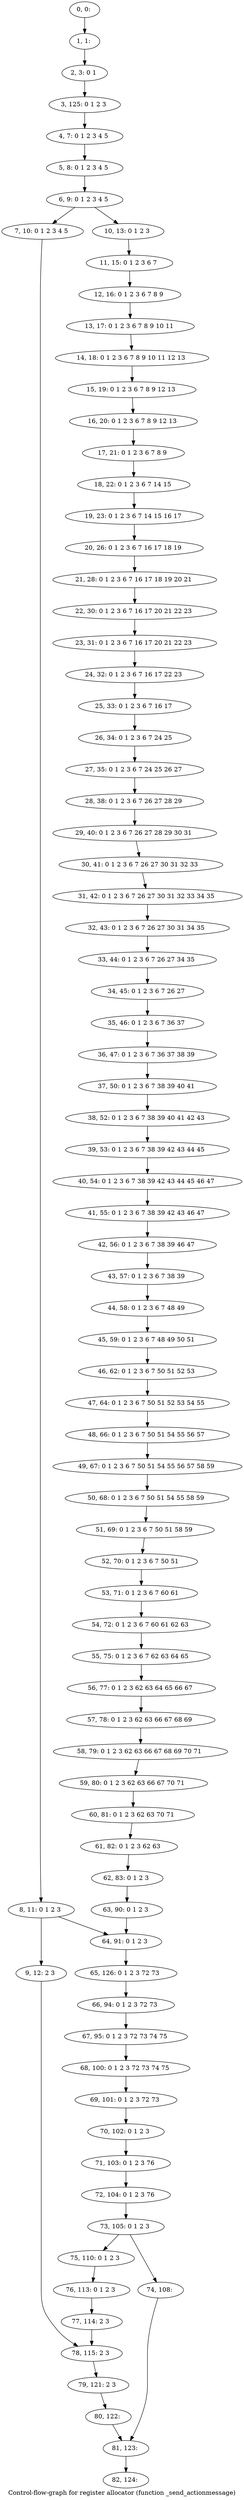 digraph G {
graph [label="Control-flow-graph for register allocator (function _send_actionmessage)"]
0[label="0, 0: "];
1[label="1, 1: "];
2[label="2, 3: 0 1 "];
3[label="3, 125: 0 1 2 3 "];
4[label="4, 7: 0 1 2 3 4 5 "];
5[label="5, 8: 0 1 2 3 4 5 "];
6[label="6, 9: 0 1 2 3 4 5 "];
7[label="7, 10: 0 1 2 3 4 5 "];
8[label="8, 11: 0 1 2 3 "];
9[label="9, 12: 2 3 "];
10[label="10, 13: 0 1 2 3 "];
11[label="11, 15: 0 1 2 3 6 7 "];
12[label="12, 16: 0 1 2 3 6 7 8 9 "];
13[label="13, 17: 0 1 2 3 6 7 8 9 10 11 "];
14[label="14, 18: 0 1 2 3 6 7 8 9 10 11 12 13 "];
15[label="15, 19: 0 1 2 3 6 7 8 9 12 13 "];
16[label="16, 20: 0 1 2 3 6 7 8 9 12 13 "];
17[label="17, 21: 0 1 2 3 6 7 8 9 "];
18[label="18, 22: 0 1 2 3 6 7 14 15 "];
19[label="19, 23: 0 1 2 3 6 7 14 15 16 17 "];
20[label="20, 26: 0 1 2 3 6 7 16 17 18 19 "];
21[label="21, 28: 0 1 2 3 6 7 16 17 18 19 20 21 "];
22[label="22, 30: 0 1 2 3 6 7 16 17 20 21 22 23 "];
23[label="23, 31: 0 1 2 3 6 7 16 17 20 21 22 23 "];
24[label="24, 32: 0 1 2 3 6 7 16 17 22 23 "];
25[label="25, 33: 0 1 2 3 6 7 16 17 "];
26[label="26, 34: 0 1 2 3 6 7 24 25 "];
27[label="27, 35: 0 1 2 3 6 7 24 25 26 27 "];
28[label="28, 38: 0 1 2 3 6 7 26 27 28 29 "];
29[label="29, 40: 0 1 2 3 6 7 26 27 28 29 30 31 "];
30[label="30, 41: 0 1 2 3 6 7 26 27 30 31 32 33 "];
31[label="31, 42: 0 1 2 3 6 7 26 27 30 31 32 33 34 35 "];
32[label="32, 43: 0 1 2 3 6 7 26 27 30 31 34 35 "];
33[label="33, 44: 0 1 2 3 6 7 26 27 34 35 "];
34[label="34, 45: 0 1 2 3 6 7 26 27 "];
35[label="35, 46: 0 1 2 3 6 7 36 37 "];
36[label="36, 47: 0 1 2 3 6 7 36 37 38 39 "];
37[label="37, 50: 0 1 2 3 6 7 38 39 40 41 "];
38[label="38, 52: 0 1 2 3 6 7 38 39 40 41 42 43 "];
39[label="39, 53: 0 1 2 3 6 7 38 39 42 43 44 45 "];
40[label="40, 54: 0 1 2 3 6 7 38 39 42 43 44 45 46 47 "];
41[label="41, 55: 0 1 2 3 6 7 38 39 42 43 46 47 "];
42[label="42, 56: 0 1 2 3 6 7 38 39 46 47 "];
43[label="43, 57: 0 1 2 3 6 7 38 39 "];
44[label="44, 58: 0 1 2 3 6 7 48 49 "];
45[label="45, 59: 0 1 2 3 6 7 48 49 50 51 "];
46[label="46, 62: 0 1 2 3 6 7 50 51 52 53 "];
47[label="47, 64: 0 1 2 3 6 7 50 51 52 53 54 55 "];
48[label="48, 66: 0 1 2 3 6 7 50 51 54 55 56 57 "];
49[label="49, 67: 0 1 2 3 6 7 50 51 54 55 56 57 58 59 "];
50[label="50, 68: 0 1 2 3 6 7 50 51 54 55 58 59 "];
51[label="51, 69: 0 1 2 3 6 7 50 51 58 59 "];
52[label="52, 70: 0 1 2 3 6 7 50 51 "];
53[label="53, 71: 0 1 2 3 6 7 60 61 "];
54[label="54, 72: 0 1 2 3 6 7 60 61 62 63 "];
55[label="55, 75: 0 1 2 3 6 7 62 63 64 65 "];
56[label="56, 77: 0 1 2 3 62 63 64 65 66 67 "];
57[label="57, 78: 0 1 2 3 62 63 66 67 68 69 "];
58[label="58, 79: 0 1 2 3 62 63 66 67 68 69 70 71 "];
59[label="59, 80: 0 1 2 3 62 63 66 67 70 71 "];
60[label="60, 81: 0 1 2 3 62 63 70 71 "];
61[label="61, 82: 0 1 2 3 62 63 "];
62[label="62, 83: 0 1 2 3 "];
63[label="63, 90: 0 1 2 3 "];
64[label="64, 91: 0 1 2 3 "];
65[label="65, 126: 0 1 2 3 72 73 "];
66[label="66, 94: 0 1 2 3 72 73 "];
67[label="67, 95: 0 1 2 3 72 73 74 75 "];
68[label="68, 100: 0 1 2 3 72 73 74 75 "];
69[label="69, 101: 0 1 2 3 72 73 "];
70[label="70, 102: 0 1 2 3 "];
71[label="71, 103: 0 1 2 3 76 "];
72[label="72, 104: 0 1 2 3 76 "];
73[label="73, 105: 0 1 2 3 "];
74[label="74, 108: "];
75[label="75, 110: 0 1 2 3 "];
76[label="76, 113: 0 1 2 3 "];
77[label="77, 114: 2 3 "];
78[label="78, 115: 2 3 "];
79[label="79, 121: 2 3 "];
80[label="80, 122: "];
81[label="81, 123: "];
82[label="82, 124: "];
0->1 ;
1->2 ;
2->3 ;
3->4 ;
4->5 ;
5->6 ;
6->7 ;
6->10 ;
7->8 ;
8->9 ;
8->64 ;
9->78 ;
10->11 ;
11->12 ;
12->13 ;
13->14 ;
14->15 ;
15->16 ;
16->17 ;
17->18 ;
18->19 ;
19->20 ;
20->21 ;
21->22 ;
22->23 ;
23->24 ;
24->25 ;
25->26 ;
26->27 ;
27->28 ;
28->29 ;
29->30 ;
30->31 ;
31->32 ;
32->33 ;
33->34 ;
34->35 ;
35->36 ;
36->37 ;
37->38 ;
38->39 ;
39->40 ;
40->41 ;
41->42 ;
42->43 ;
43->44 ;
44->45 ;
45->46 ;
46->47 ;
47->48 ;
48->49 ;
49->50 ;
50->51 ;
51->52 ;
52->53 ;
53->54 ;
54->55 ;
55->56 ;
56->57 ;
57->58 ;
58->59 ;
59->60 ;
60->61 ;
61->62 ;
62->63 ;
63->64 ;
64->65 ;
65->66 ;
66->67 ;
67->68 ;
68->69 ;
69->70 ;
70->71 ;
71->72 ;
72->73 ;
73->74 ;
73->75 ;
74->81 ;
75->76 ;
76->77 ;
77->78 ;
78->79 ;
79->80 ;
80->81 ;
81->82 ;
}
